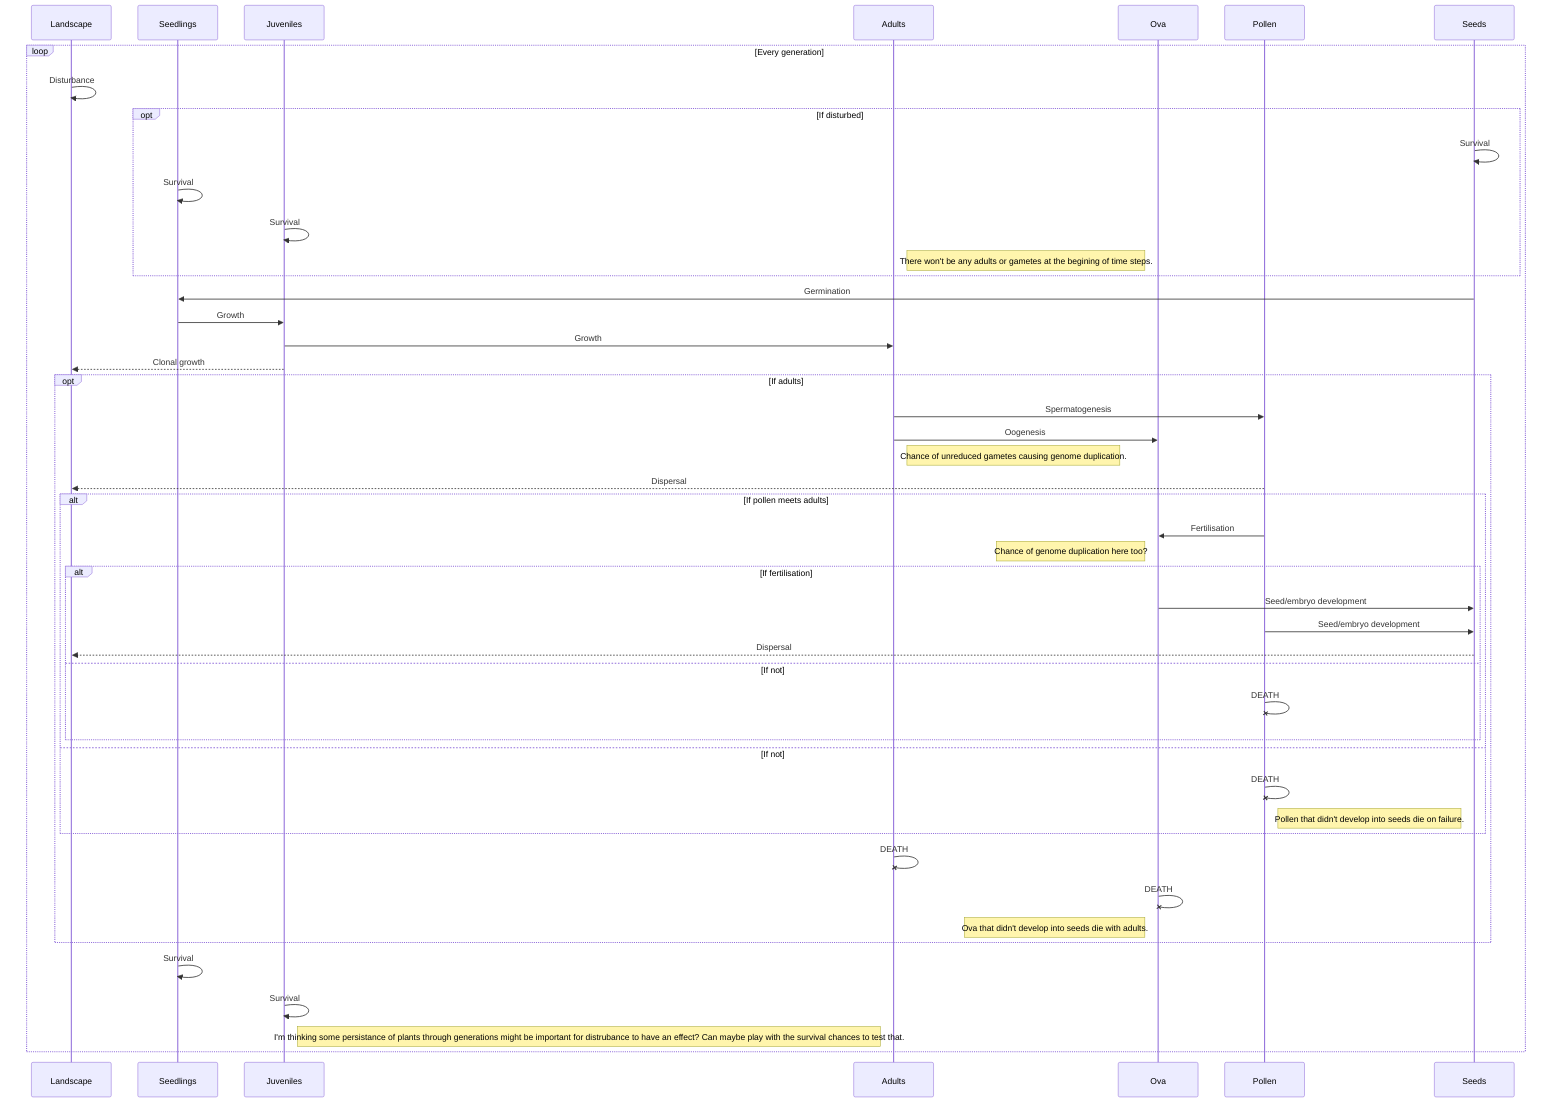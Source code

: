 sequenceDiagram
  participant L as Landscape
  participant 1 as Seedlings
  participant 2 as Juveniles
  participant 3 as Adults
  participant F as Ova
  participant M as Pollen
  participant S as Seeds
  loop Every generation
    L->>L: Disturbance  # BD: Is disturbance defined by cell then, as increasing mortality?
    opt If disturbed    # BD: An issue with seedlings, juveniles, etc., is that you need multiple parameters set for survival
      S->>S: Survival
      1->>1: Survival
      2->>2: Survival
      Note right of 3: There won't be any adults or gametes at the begining of time steps.
    end
    S->>1: Germination
    1->>2: Growth
    2->>3: Growth
    2-->>L: Clonal growth
    opt If adults
      3->>M: Spermatogenesis
      3->>F: Oogenesis
      Note right of 3: Chance of unreduced gametes causing genome duplication.
      M-->>L: Dispersal
      alt If pollen meets adults
        M->>F: Fertilisation
        Note left of F: Chance of genome duplication here too?
        alt If fertilisation
          F->>S: Seed/embryo development
          M->>S: Seed/embryo development
          S-->>L: Dispersal
        else If not
          M-xM: DEATH
        end
      else If not
        M-xM: DEATH
        Note right of M: Pollen that didn't develop into seeds die on failure.
      end
      3-x3: DEATH
      F-xF: DEATH
      Note left of F: Ova that didn't develop into seeds die with adults.
    end
    1->>1: Survival
    2->>2: Survival
    Note right of 2: I'm thinking some persistance of plants through generations might be important for distrubance to have an effect? Can maybe play with the survival chances to test that.
  end